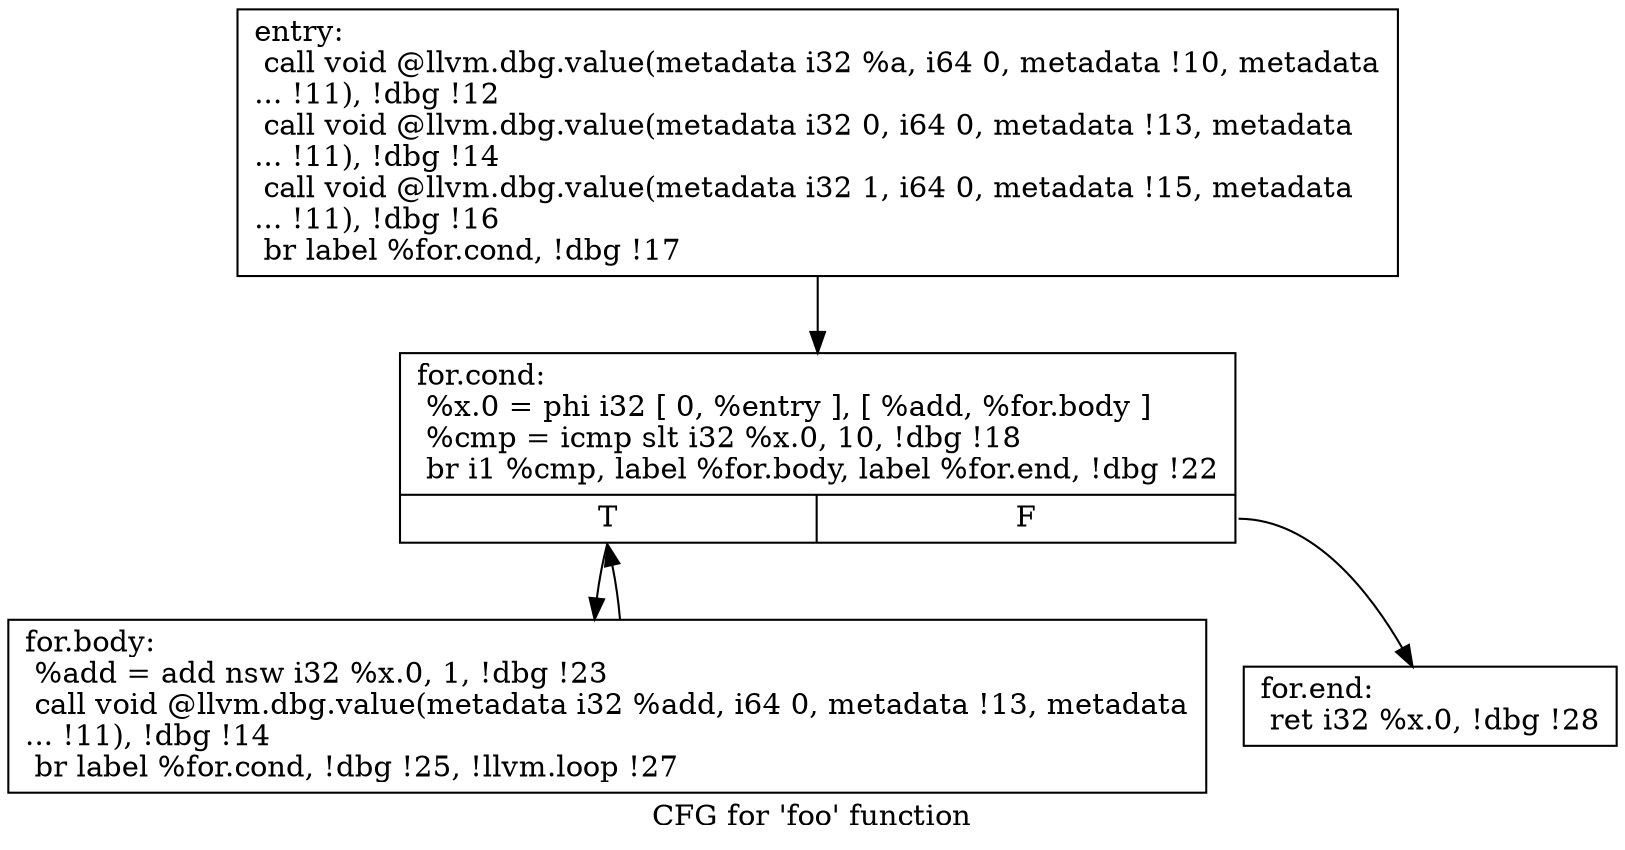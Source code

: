 digraph "CFG for 'foo' function" {
	label="CFG for 'foo' function";

	Node0x72dc710 [shape=record,label="{entry:\l  call void @llvm.dbg.value(metadata i32 %a, i64 0, metadata !10, metadata\l... !11), !dbg !12\l  call void @llvm.dbg.value(metadata i32 0, i64 0, metadata !13, metadata\l... !11), !dbg !14\l  call void @llvm.dbg.value(metadata i32 1, i64 0, metadata !15, metadata\l... !11), !dbg !16\l  br label %for.cond, !dbg !17\l}"];
	Node0x72dc710 -> Node0x72e1480;
	Node0x72e1480 [shape=record,label="{for.cond:                                         \l  %x.0 = phi i32 [ 0, %entry ], [ %add, %for.body ]\l  %cmp = icmp slt i32 %x.0, 10, !dbg !18\l  br i1 %cmp, label %for.body, label %for.end, !dbg !22\l|{<s0>T|<s1>F}}"];
	Node0x72e1480:s0 -> Node0x72e1760;
	Node0x72e1480:s1 -> Node0x72e1b20;
	Node0x72e1760 [shape=record,label="{for.body:                                         \l  %add = add nsw i32 %x.0, 1, !dbg !23\l  call void @llvm.dbg.value(metadata i32 %add, i64 0, metadata !13, metadata\l... !11), !dbg !14\l  br label %for.cond, !dbg !25, !llvm.loop !27\l}"];
	Node0x72e1760 -> Node0x72e1480;
	Node0x72e1b20 [shape=record,label="{for.end:                                          \l  ret i32 %x.0, !dbg !28\l}"];
}
